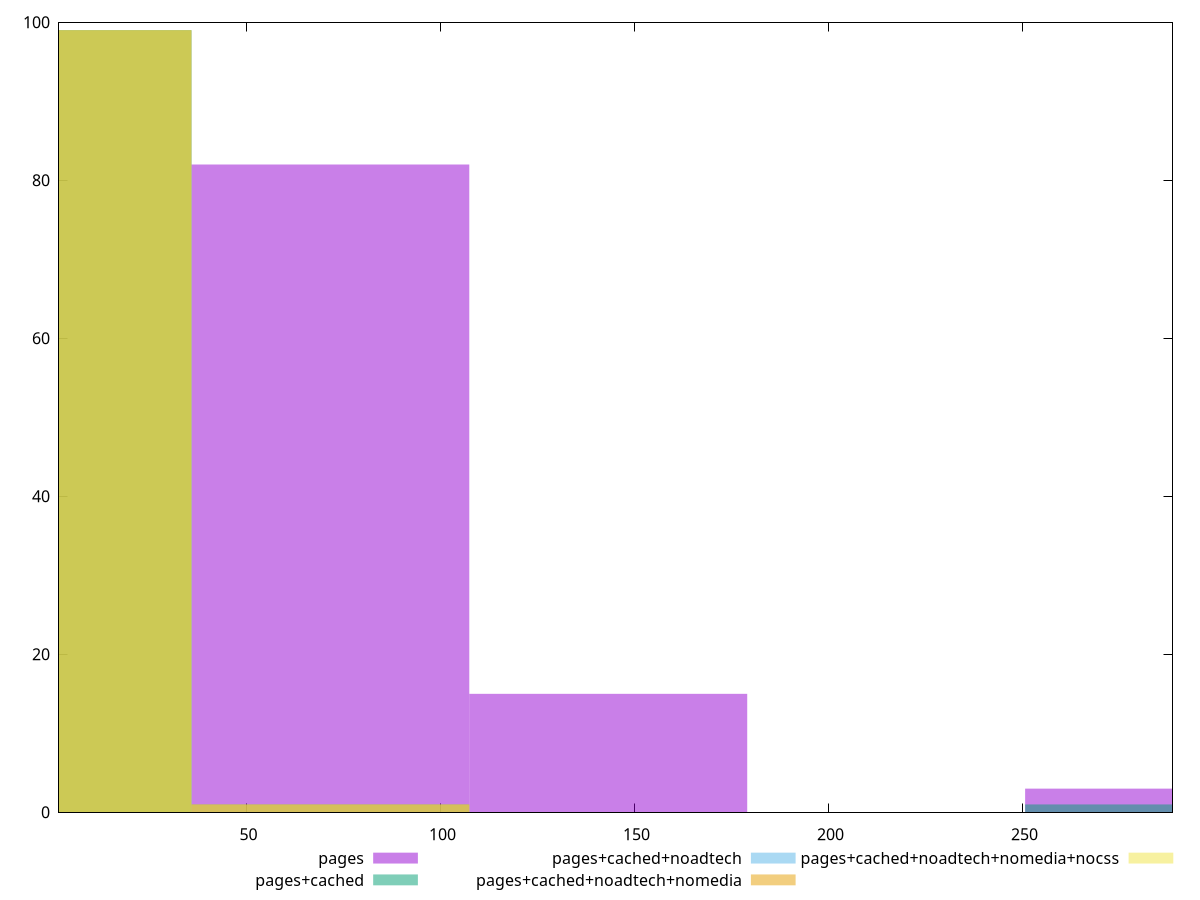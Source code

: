 reset

$pages <<EOF
286.5029769444499 3
71.62574423611248 82
143.25148847222496 15
EOF

$pagesCached <<EOF
286.5029769444499 1
0 99
EOF

$pagesCachedNoadtech <<EOF
71.62574423611248 1
0 99
EOF

$pagesCachedNoadtechNomedia <<EOF
71.62574423611248 1
0 99
EOF

$pagesCachedNoadtechNomediaNocss <<EOF
71.62574423611248 1
0 99
EOF

set key outside below
set boxwidth 71.62574423611248
set xrange [1.6969999999999998:288.66999999999996]
set yrange [0:100]
set trange [0:100]
set style fill transparent solid 0.5 noborder
set terminal svg size 640, 530 enhanced background rgb 'white'
set output "report_00026_2021-02-22T21:38:55.199Z/server-response-time/comparison/histogram/all_raw.svg"

plot $pages title "pages" with boxes, \
     $pagesCached title "pages+cached" with boxes, \
     $pagesCachedNoadtech title "pages+cached+noadtech" with boxes, \
     $pagesCachedNoadtechNomedia title "pages+cached+noadtech+nomedia" with boxes, \
     $pagesCachedNoadtechNomediaNocss title "pages+cached+noadtech+nomedia+nocss" with boxes

reset
